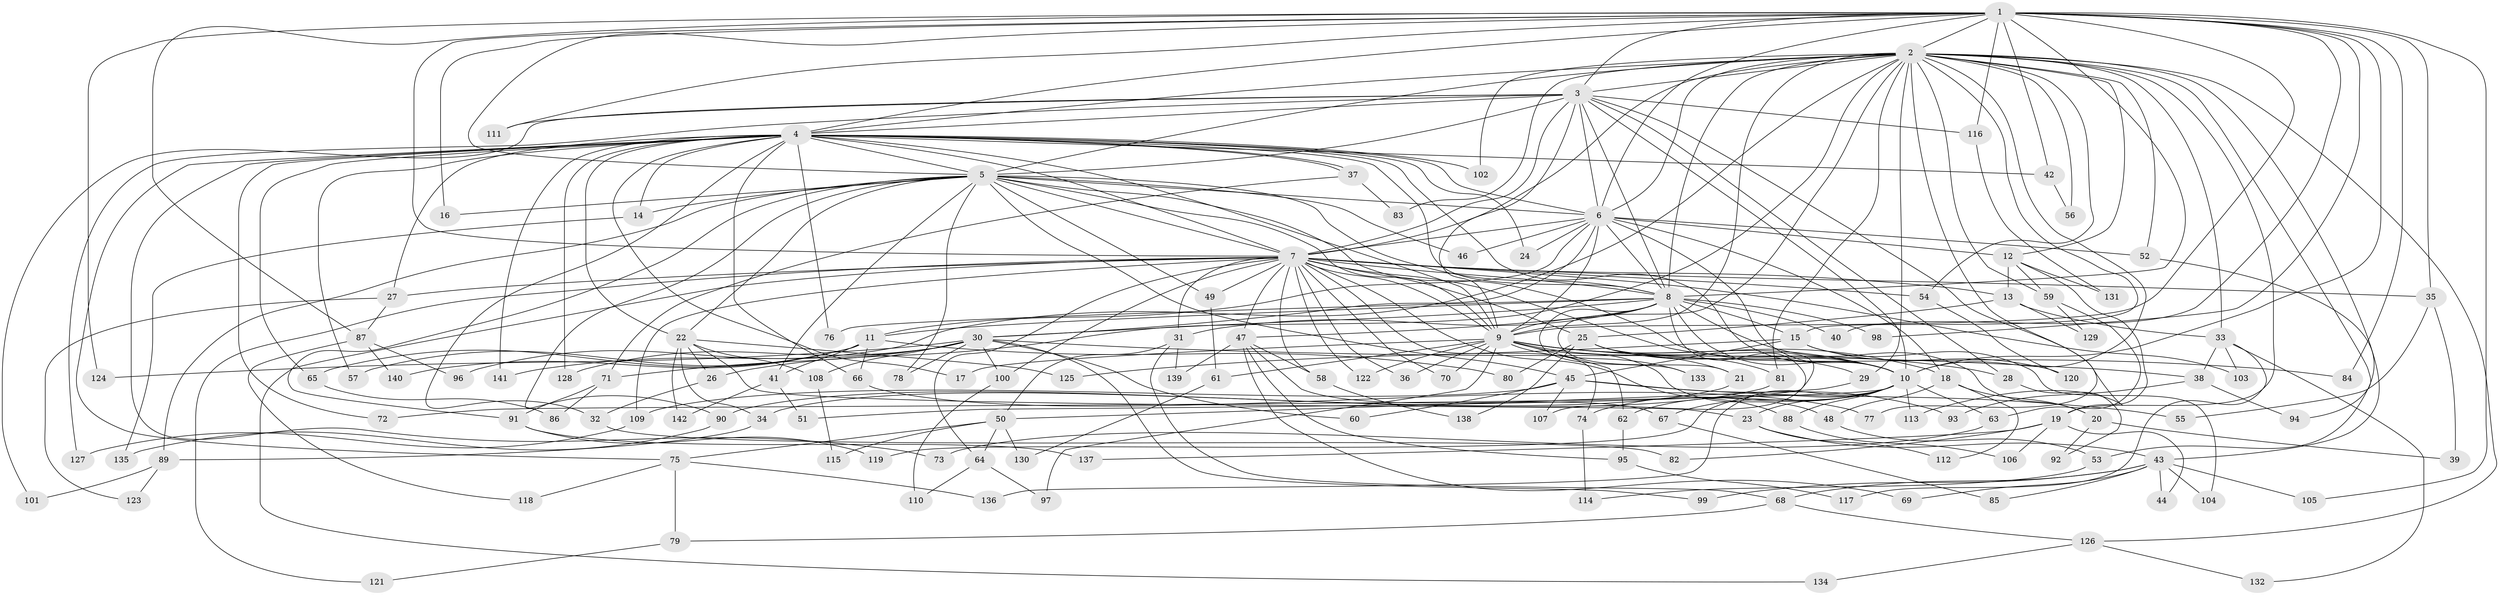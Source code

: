 // coarse degree distribution, {19: 0.018691588785046728, 27: 0.009345794392523364, 14: 0.009345794392523364, 28: 0.009345794392523364, 15: 0.009345794392523364, 32: 0.009345794392523364, 24: 0.009345794392523364, 22: 0.009345794392523364, 18: 0.009345794392523364, 7: 0.018691588785046728, 6: 0.037383177570093455, 2: 0.4485981308411215, 5: 0.037383177570093455, 4: 0.11214953271028037, 3: 0.21495327102803738, 8: 0.018691588785046728, 12: 0.009345794392523364, 9: 0.009345794392523364}
// Generated by graph-tools (version 1.1) at 2025/41/03/06/25 10:41:34]
// undirected, 142 vertices, 309 edges
graph export_dot {
graph [start="1"]
  node [color=gray90,style=filled];
  1;
  2;
  3;
  4;
  5;
  6;
  7;
  8;
  9;
  10;
  11;
  12;
  13;
  14;
  15;
  16;
  17;
  18;
  19;
  20;
  21;
  22;
  23;
  24;
  25;
  26;
  27;
  28;
  29;
  30;
  31;
  32;
  33;
  34;
  35;
  36;
  37;
  38;
  39;
  40;
  41;
  42;
  43;
  44;
  45;
  46;
  47;
  48;
  49;
  50;
  51;
  52;
  53;
  54;
  55;
  56;
  57;
  58;
  59;
  60;
  61;
  62;
  63;
  64;
  65;
  66;
  67;
  68;
  69;
  70;
  71;
  72;
  73;
  74;
  75;
  76;
  77;
  78;
  79;
  80;
  81;
  82;
  83;
  84;
  85;
  86;
  87;
  88;
  89;
  90;
  91;
  92;
  93;
  94;
  95;
  96;
  97;
  98;
  99;
  100;
  101;
  102;
  103;
  104;
  105;
  106;
  107;
  108;
  109;
  110;
  111;
  112;
  113;
  114;
  115;
  116;
  117;
  118;
  119;
  120;
  121;
  122;
  123;
  124;
  125;
  126;
  127;
  128;
  129;
  130;
  131;
  132;
  133;
  134;
  135;
  136;
  137;
  138;
  139;
  140;
  141;
  142;
  1 -- 2;
  1 -- 3;
  1 -- 4;
  1 -- 5;
  1 -- 6;
  1 -- 7;
  1 -- 8;
  1 -- 9;
  1 -- 10;
  1 -- 16;
  1 -- 35;
  1 -- 40;
  1 -- 42;
  1 -- 84;
  1 -- 87;
  1 -- 98;
  1 -- 105;
  1 -- 111;
  1 -- 116;
  1 -- 124;
  2 -- 3;
  2 -- 4;
  2 -- 5;
  2 -- 6;
  2 -- 7;
  2 -- 8;
  2 -- 9;
  2 -- 10;
  2 -- 12;
  2 -- 15;
  2 -- 19;
  2 -- 21;
  2 -- 26;
  2 -- 29;
  2 -- 33;
  2 -- 43;
  2 -- 52;
  2 -- 54;
  2 -- 56;
  2 -- 59;
  2 -- 77;
  2 -- 81;
  2 -- 83;
  2 -- 94;
  2 -- 96;
  2 -- 102;
  2 -- 126;
  3 -- 4;
  3 -- 5;
  3 -- 6;
  3 -- 7;
  3 -- 8;
  3 -- 9;
  3 -- 10;
  3 -- 28;
  3 -- 101;
  3 -- 111;
  3 -- 113;
  3 -- 116;
  3 -- 127;
  4 -- 5;
  4 -- 6;
  4 -- 7;
  4 -- 8;
  4 -- 9;
  4 -- 10;
  4 -- 14;
  4 -- 17;
  4 -- 22;
  4 -- 24;
  4 -- 27;
  4 -- 32;
  4 -- 37;
  4 -- 37;
  4 -- 42;
  4 -- 57;
  4 -- 65;
  4 -- 66;
  4 -- 72;
  4 -- 73;
  4 -- 75;
  4 -- 76;
  4 -- 102;
  4 -- 128;
  4 -- 141;
  5 -- 6;
  5 -- 7;
  5 -- 8;
  5 -- 9;
  5 -- 10;
  5 -- 14;
  5 -- 16;
  5 -- 22;
  5 -- 41;
  5 -- 45;
  5 -- 46;
  5 -- 49;
  5 -- 78;
  5 -- 89;
  5 -- 90;
  5 -- 91;
  6 -- 7;
  6 -- 8;
  6 -- 9;
  6 -- 10;
  6 -- 11;
  6 -- 12;
  6 -- 18;
  6 -- 24;
  6 -- 30;
  6 -- 46;
  6 -- 52;
  7 -- 8;
  7 -- 9;
  7 -- 10;
  7 -- 13;
  7 -- 25;
  7 -- 27;
  7 -- 31;
  7 -- 35;
  7 -- 36;
  7 -- 47;
  7 -- 49;
  7 -- 54;
  7 -- 58;
  7 -- 64;
  7 -- 70;
  7 -- 74;
  7 -- 88;
  7 -- 100;
  7 -- 103;
  7 -- 109;
  7 -- 121;
  7 -- 122;
  7 -- 134;
  8 -- 9;
  8 -- 10;
  8 -- 11;
  8 -- 15;
  8 -- 20;
  8 -- 30;
  8 -- 31;
  8 -- 40;
  8 -- 47;
  8 -- 51;
  8 -- 76;
  8 -- 98;
  8 -- 133;
  9 -- 10;
  9 -- 17;
  9 -- 18;
  9 -- 21;
  9 -- 28;
  9 -- 36;
  9 -- 48;
  9 -- 61;
  9 -- 62;
  9 -- 70;
  9 -- 84;
  9 -- 97;
  9 -- 122;
  9 -- 133;
  10 -- 23;
  10 -- 62;
  10 -- 63;
  10 -- 67;
  10 -- 72;
  10 -- 74;
  10 -- 88;
  10 -- 113;
  10 -- 119;
  10 -- 136;
  11 -- 41;
  11 -- 57;
  11 -- 65;
  11 -- 66;
  11 -- 80;
  11 -- 140;
  12 -- 13;
  12 -- 19;
  12 -- 59;
  12 -- 131;
  13 -- 25;
  13 -- 33;
  13 -- 129;
  14 -- 135;
  15 -- 45;
  15 -- 104;
  15 -- 120;
  15 -- 125;
  18 -- 20;
  18 -- 48;
  18 -- 112;
  19 -- 44;
  19 -- 82;
  19 -- 106;
  19 -- 137;
  20 -- 39;
  20 -- 92;
  21 -- 34;
  22 -- 23;
  22 -- 26;
  22 -- 34;
  22 -- 108;
  22 -- 125;
  22 -- 142;
  23 -- 43;
  23 -- 112;
  25 -- 29;
  25 -- 80;
  25 -- 81;
  25 -- 107;
  25 -- 138;
  26 -- 32;
  27 -- 87;
  27 -- 123;
  28 -- 92;
  29 -- 50;
  30 -- 38;
  30 -- 60;
  30 -- 71;
  30 -- 78;
  30 -- 99;
  30 -- 100;
  30 -- 108;
  30 -- 124;
  30 -- 128;
  30 -- 141;
  31 -- 50;
  31 -- 68;
  31 -- 139;
  32 -- 82;
  33 -- 38;
  33 -- 103;
  33 -- 117;
  33 -- 132;
  34 -- 89;
  35 -- 39;
  35 -- 55;
  37 -- 71;
  37 -- 83;
  38 -- 93;
  38 -- 94;
  41 -- 51;
  41 -- 142;
  42 -- 56;
  43 -- 44;
  43 -- 68;
  43 -- 69;
  43 -- 85;
  43 -- 99;
  43 -- 104;
  43 -- 105;
  45 -- 55;
  45 -- 60;
  45 -- 93;
  45 -- 107;
  45 -- 109;
  47 -- 58;
  47 -- 67;
  47 -- 69;
  47 -- 95;
  47 -- 139;
  48 -- 53;
  49 -- 61;
  50 -- 64;
  50 -- 75;
  50 -- 115;
  50 -- 130;
  52 -- 53;
  53 -- 114;
  54 -- 120;
  58 -- 138;
  59 -- 63;
  59 -- 129;
  61 -- 130;
  62 -- 95;
  63 -- 73;
  64 -- 97;
  64 -- 110;
  65 -- 86;
  66 -- 77;
  67 -- 85;
  68 -- 79;
  68 -- 126;
  71 -- 86;
  71 -- 91;
  74 -- 114;
  75 -- 79;
  75 -- 118;
  75 -- 136;
  79 -- 121;
  81 -- 90;
  87 -- 96;
  87 -- 118;
  87 -- 140;
  88 -- 106;
  89 -- 101;
  89 -- 123;
  90 -- 135;
  91 -- 119;
  91 -- 137;
  95 -- 117;
  100 -- 110;
  108 -- 115;
  109 -- 127;
  116 -- 131;
  126 -- 132;
  126 -- 134;
}
